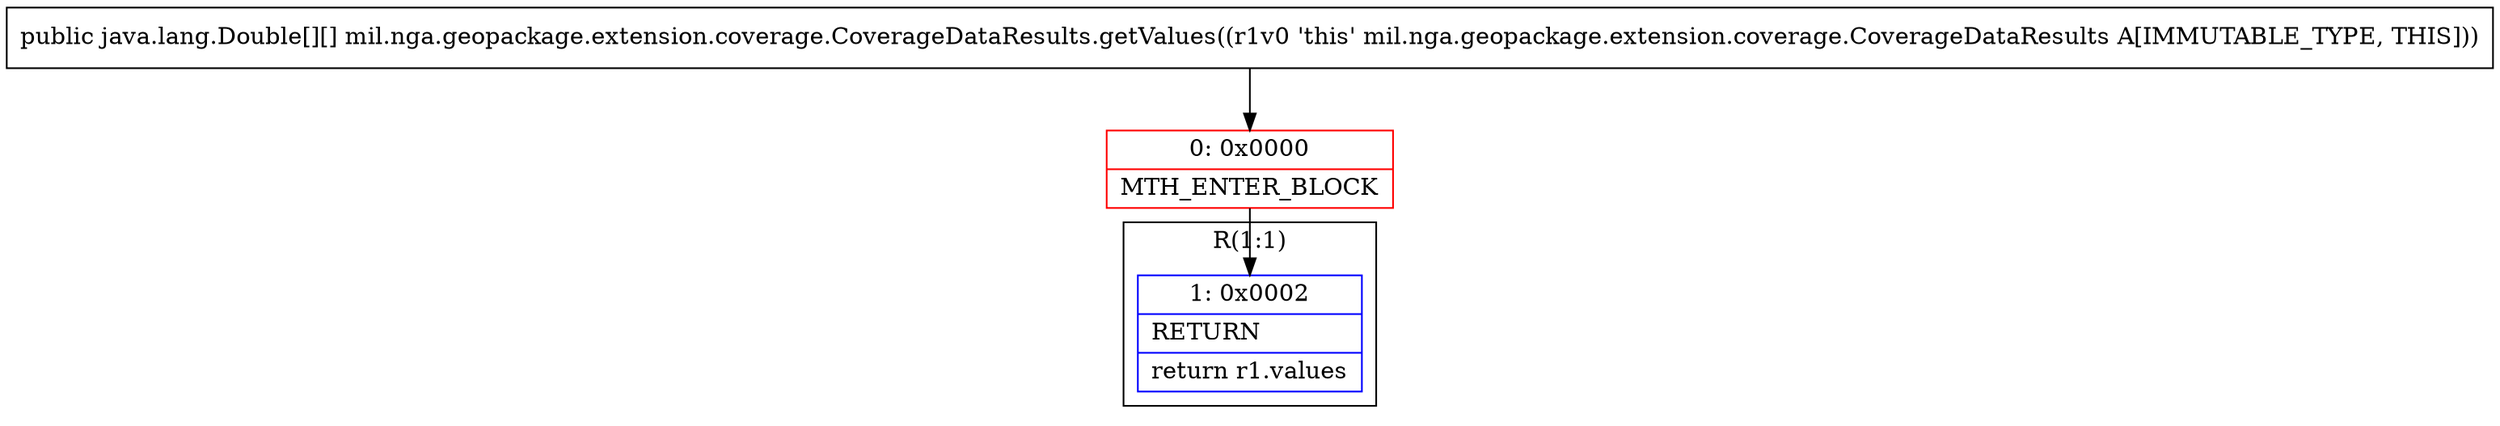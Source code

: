 digraph "CFG formil.nga.geopackage.extension.coverage.CoverageDataResults.getValues()[[Ljava\/lang\/Double;" {
subgraph cluster_Region_1370486372 {
label = "R(1:1)";
node [shape=record,color=blue];
Node_1 [shape=record,label="{1\:\ 0x0002|RETURN\l|return r1.values\l}"];
}
Node_0 [shape=record,color=red,label="{0\:\ 0x0000|MTH_ENTER_BLOCK\l}"];
MethodNode[shape=record,label="{public java.lang.Double[][] mil.nga.geopackage.extension.coverage.CoverageDataResults.getValues((r1v0 'this' mil.nga.geopackage.extension.coverage.CoverageDataResults A[IMMUTABLE_TYPE, THIS])) }"];
MethodNode -> Node_0;
Node_0 -> Node_1;
}

